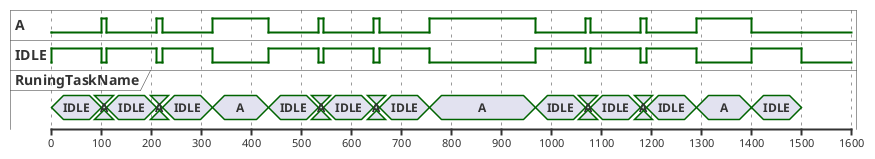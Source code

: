 @startuml
binary "A" as A
binary "IDLE" as IDLE
concise "RuningTaskName" as RuningTaskName

scale 100 as 50 pixels

@0
A is low
IDLE is high
RuningTaskName is IDLE

@99
IDLE is low
A is high
RuningTaskName is A

@110
A is low
IDLE is high
RuningTaskName is IDLE

@210
IDLE is low
A is high
RuningTaskName is A

@221
A is low
IDLE is high
RuningTaskName is IDLE

@321
IDLE is low
A is high
RuningTaskName is A

@433
A is low
IDLE is high
RuningTaskName is IDLE

@533
IDLE is low
A is high
RuningTaskName is A

@544
A is low
IDLE is high
RuningTaskName is IDLE

@644
IDLE is low
A is high
RuningTaskName is A

@656
A is low
IDLE is high
RuningTaskName is IDLE

@756
IDLE is low
A is high
RuningTaskName is A

@967
A is low
IDLE is high
RuningTaskName is IDLE

@1067
IDLE is low
A is high
RuningTaskName is A

@1078
A is low
IDLE is high
RuningTaskName is IDLE

@1178
IDLE is low
A is high
RuningTaskName is A

@1189
A is low
IDLE is high
RuningTaskName is IDLE

@1289
IDLE is low
A is high
RuningTaskName is A

@1400
A is low
IDLE is high
RuningTaskName is IDLE

@1500
IDLE is {hidden}
A is {hidden}
RuningTaskName is {hidden}

@enduml
